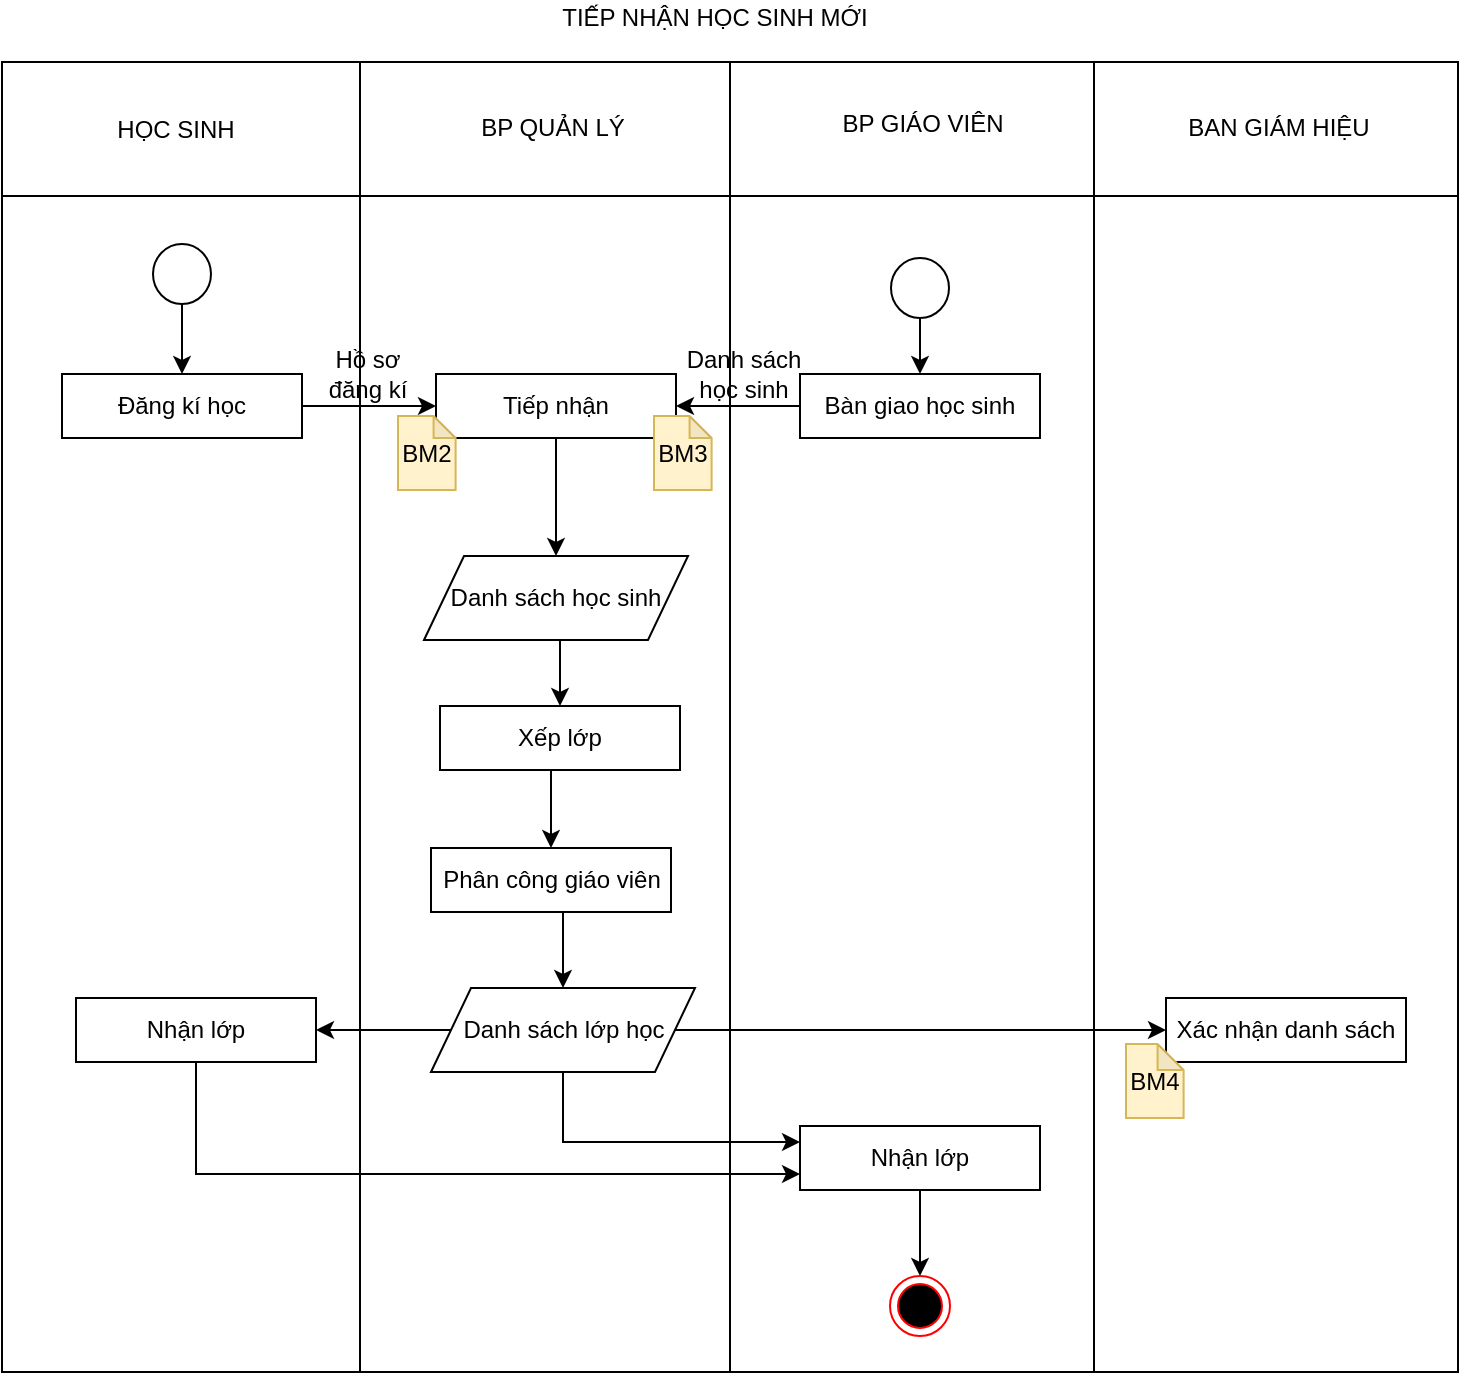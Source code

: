<mxfile version="14.2.9" type="github">
  <diagram id="GM21wBxc2DHTKVHeBlKp" name="Page-1">
    <mxGraphModel dx="1611" dy="913" grid="0" gridSize="10" guides="1" tooltips="1" connect="1" arrows="1" fold="1" page="1" pageScale="1" pageWidth="850" pageHeight="1100" math="0" shadow="0">
      <root>
        <mxCell id="0" />
        <mxCell id="1" parent="0" />
        <mxCell id="e6wqYFJ9L4pIo_LX10lc-1" value="" style="shape=internalStorage;whiteSpace=wrap;html=1;backgroundOutline=1;dx=179;dy=67;" parent="1" vertex="1">
          <mxGeometry x="77" y="66" width="728" height="655" as="geometry" />
        </mxCell>
        <mxCell id="e6wqYFJ9L4pIo_LX10lc-2" value="HỌC SINH" style="text;html=1;strokeColor=none;fillColor=none;align=center;verticalAlign=middle;whiteSpace=wrap;rounded=0;" parent="1" vertex="1">
          <mxGeometry x="126" y="90" width="76" height="20" as="geometry" />
        </mxCell>
        <mxCell id="e6wqYFJ9L4pIo_LX10lc-4" value="BP QUẢN LÝ" style="text;html=1;align=center;verticalAlign=middle;resizable=0;points=[];autosize=1;" parent="1" vertex="1">
          <mxGeometry x="311" y="90" width="81" height="18" as="geometry" />
        </mxCell>
        <mxCell id="e6wqYFJ9L4pIo_LX10lc-6" value="" style="endArrow=none;html=1;entryX=0.5;entryY=0;entryDx=0;entryDy=0;exitX=0.5;exitY=1;exitDx=0;exitDy=0;" parent="1" source="e6wqYFJ9L4pIo_LX10lc-1" target="e6wqYFJ9L4pIo_LX10lc-1" edge="1">
          <mxGeometry width="50" height="50" relative="1" as="geometry">
            <mxPoint x="279" y="500" as="sourcePoint" />
            <mxPoint x="329" y="450" as="targetPoint" />
          </mxGeometry>
        </mxCell>
        <mxCell id="e6wqYFJ9L4pIo_LX10lc-7" value="" style="endArrow=none;html=1;exitX=0.75;exitY=0;exitDx=0;exitDy=0;entryX=0.75;entryY=1;entryDx=0;entryDy=0;" parent="1" source="e6wqYFJ9L4pIo_LX10lc-1" target="e6wqYFJ9L4pIo_LX10lc-1" edge="1">
          <mxGeometry width="50" height="50" relative="1" as="geometry">
            <mxPoint x="279" y="500" as="sourcePoint" />
            <mxPoint x="329" y="450" as="targetPoint" />
          </mxGeometry>
        </mxCell>
        <mxCell id="e6wqYFJ9L4pIo_LX10lc-8" value="BP GIÁO VIÊN" style="text;html=1;align=center;verticalAlign=middle;resizable=0;points=[];autosize=1;" parent="1" vertex="1">
          <mxGeometry x="492" y="88" width="90" height="18" as="geometry" />
        </mxCell>
        <mxCell id="e6wqYFJ9L4pIo_LX10lc-9" value="BAN GIÁM HIỆU" style="text;html=1;align=center;verticalAlign=middle;resizable=0;points=[];autosize=1;" parent="1" vertex="1">
          <mxGeometry x="664" y="90" width="101" height="18" as="geometry" />
        </mxCell>
        <mxCell id="e6wqYFJ9L4pIo_LX10lc-10" value="" style="ellipse;whiteSpace=wrap;html=1;" parent="1" vertex="1">
          <mxGeometry x="152.5" y="157" width="29" height="30" as="geometry" />
        </mxCell>
        <mxCell id="e6wqYFJ9L4pIo_LX10lc-11" value="" style="endArrow=classic;html=1;exitX=0.5;exitY=1;exitDx=0;exitDy=0;entryX=0.5;entryY=0;entryDx=0;entryDy=0;" parent="1" source="e6wqYFJ9L4pIo_LX10lc-10" target="e6wqYFJ9L4pIo_LX10lc-12" edge="1">
          <mxGeometry width="50" height="50" relative="1" as="geometry">
            <mxPoint x="392" y="500" as="sourcePoint" />
            <mxPoint x="442" y="450" as="targetPoint" />
          </mxGeometry>
        </mxCell>
        <mxCell id="rJRlgSTPhRBSyXRxf0p6-7" style="edgeStyle=orthogonalEdgeStyle;rounded=0;orthogonalLoop=1;jettySize=auto;html=1;exitX=1;exitY=0.5;exitDx=0;exitDy=0;entryX=0;entryY=0.5;entryDx=0;entryDy=0;" edge="1" parent="1" source="e6wqYFJ9L4pIo_LX10lc-12" target="e6wqYFJ9L4pIo_LX10lc-14">
          <mxGeometry relative="1" as="geometry" />
        </mxCell>
        <mxCell id="e6wqYFJ9L4pIo_LX10lc-12" value="Đăng kí học" style="rounded=0;whiteSpace=wrap;html=1;" parent="1" vertex="1">
          <mxGeometry x="107" y="222" width="120" height="32" as="geometry" />
        </mxCell>
        <mxCell id="e6wqYFJ9L4pIo_LX10lc-14" value="Tiếp nhận " style="rounded=0;whiteSpace=wrap;html=1;" parent="1" vertex="1">
          <mxGeometry x="294" y="222" width="120" height="32" as="geometry" />
        </mxCell>
        <mxCell id="rJRlgSTPhRBSyXRxf0p6-4" style="edgeStyle=orthogonalEdgeStyle;rounded=0;orthogonalLoop=1;jettySize=auto;html=1;exitX=0;exitY=0.5;exitDx=0;exitDy=0;" edge="1" parent="1" source="rJRlgSTPhRBSyXRxf0p6-1" target="e6wqYFJ9L4pIo_LX10lc-14">
          <mxGeometry relative="1" as="geometry" />
        </mxCell>
        <mxCell id="rJRlgSTPhRBSyXRxf0p6-1" value="Bàn giao học sinh" style="rounded=0;whiteSpace=wrap;html=1;" vertex="1" parent="1">
          <mxGeometry x="476" y="222" width="120" height="32" as="geometry" />
        </mxCell>
        <mxCell id="rJRlgSTPhRBSyXRxf0p6-14" style="edgeStyle=orthogonalEdgeStyle;rounded=0;orthogonalLoop=1;jettySize=auto;html=1;exitX=0.5;exitY=1;exitDx=0;exitDy=0;" edge="1" parent="1" source="rJRlgSTPhRBSyXRxf0p6-2" target="rJRlgSTPhRBSyXRxf0p6-1">
          <mxGeometry relative="1" as="geometry" />
        </mxCell>
        <mxCell id="rJRlgSTPhRBSyXRxf0p6-2" value="" style="ellipse;whiteSpace=wrap;html=1;" vertex="1" parent="1">
          <mxGeometry x="521.5" y="164" width="29" height="30" as="geometry" />
        </mxCell>
        <mxCell id="rJRlgSTPhRBSyXRxf0p6-6" value="Danh sách học sinh" style="text;html=1;strokeColor=none;fillColor=none;align=center;verticalAlign=middle;whiteSpace=wrap;rounded=0;" vertex="1" parent="1">
          <mxGeometry x="414" y="194" width="68" height="56" as="geometry" />
        </mxCell>
        <mxCell id="rJRlgSTPhRBSyXRxf0p6-8" value="" style="endArrow=classic;html=1;exitX=0.5;exitY=1;exitDx=0;exitDy=0;entryX=0.5;entryY=0;entryDx=0;entryDy=0;" edge="1" parent="1" source="e6wqYFJ9L4pIo_LX10lc-14" target="rJRlgSTPhRBSyXRxf0p6-18">
          <mxGeometry width="50" height="50" relative="1" as="geometry">
            <mxPoint x="399" y="423" as="sourcePoint" />
            <mxPoint x="449" y="373" as="targetPoint" />
          </mxGeometry>
        </mxCell>
        <mxCell id="rJRlgSTPhRBSyXRxf0p6-16" style="edgeStyle=orthogonalEdgeStyle;rounded=0;orthogonalLoop=1;jettySize=auto;html=1;exitX=0.5;exitY=1;exitDx=0;exitDy=0;entryX=0.5;entryY=0;entryDx=0;entryDy=0;" edge="1" parent="1" source="rJRlgSTPhRBSyXRxf0p6-9" target="rJRlgSTPhRBSyXRxf0p6-15">
          <mxGeometry relative="1" as="geometry" />
        </mxCell>
        <mxCell id="rJRlgSTPhRBSyXRxf0p6-9" value="Xếp lớp" style="rounded=0;whiteSpace=wrap;html=1;" vertex="1" parent="1">
          <mxGeometry x="296" y="388" width="120" height="32" as="geometry" />
        </mxCell>
        <mxCell id="rJRlgSTPhRBSyXRxf0p6-10" value="Hồ sơ đăng kí" style="text;html=1;strokeColor=none;fillColor=none;align=center;verticalAlign=middle;whiteSpace=wrap;rounded=0;" vertex="1" parent="1">
          <mxGeometry x="230" y="194" width="60" height="56" as="geometry" />
        </mxCell>
        <mxCell id="rJRlgSTPhRBSyXRxf0p6-24" style="edgeStyle=orthogonalEdgeStyle;rounded=0;orthogonalLoop=1;jettySize=auto;html=1;exitX=0.5;exitY=1;exitDx=0;exitDy=0;entryX=0.5;entryY=0;entryDx=0;entryDy=0;" edge="1" parent="1" source="rJRlgSTPhRBSyXRxf0p6-15" target="rJRlgSTPhRBSyXRxf0p6-22">
          <mxGeometry relative="1" as="geometry" />
        </mxCell>
        <mxCell id="rJRlgSTPhRBSyXRxf0p6-15" value="Phân công giáo viên" style="rounded=0;whiteSpace=wrap;html=1;" vertex="1" parent="1">
          <mxGeometry x="291.5" y="459" width="120" height="32" as="geometry" />
        </mxCell>
        <mxCell id="rJRlgSTPhRBSyXRxf0p6-19" style="edgeStyle=orthogonalEdgeStyle;rounded=0;orthogonalLoop=1;jettySize=auto;html=1;exitX=0.5;exitY=1;exitDx=0;exitDy=0;entryX=0.5;entryY=0;entryDx=0;entryDy=0;" edge="1" parent="1" source="rJRlgSTPhRBSyXRxf0p6-18" target="rJRlgSTPhRBSyXRxf0p6-9">
          <mxGeometry relative="1" as="geometry" />
        </mxCell>
        <mxCell id="rJRlgSTPhRBSyXRxf0p6-18" value="Danh sách học sinh" style="shape=parallelogram;perimeter=parallelogramPerimeter;whiteSpace=wrap;html=1;fixedSize=1;" vertex="1" parent="1">
          <mxGeometry x="288" y="313" width="132" height="42" as="geometry" />
        </mxCell>
        <mxCell id="rJRlgSTPhRBSyXRxf0p6-20" value="Xác nhận danh sách" style="rounded=0;whiteSpace=wrap;html=1;" vertex="1" parent="1">
          <mxGeometry x="659" y="534" width="120" height="32" as="geometry" />
        </mxCell>
        <mxCell id="rJRlgSTPhRBSyXRxf0p6-25" style="edgeStyle=orthogonalEdgeStyle;rounded=0;orthogonalLoop=1;jettySize=auto;html=1;exitX=0;exitY=0.5;exitDx=0;exitDy=0;entryX=1;entryY=0.5;entryDx=0;entryDy=0;" edge="1" parent="1" source="rJRlgSTPhRBSyXRxf0p6-22" target="rJRlgSTPhRBSyXRxf0p6-23">
          <mxGeometry relative="1" as="geometry" />
        </mxCell>
        <mxCell id="rJRlgSTPhRBSyXRxf0p6-27" style="edgeStyle=orthogonalEdgeStyle;rounded=0;orthogonalLoop=1;jettySize=auto;html=1;exitX=1;exitY=0.5;exitDx=0;exitDy=0;entryX=0;entryY=0.5;entryDx=0;entryDy=0;" edge="1" parent="1" source="rJRlgSTPhRBSyXRxf0p6-22" target="rJRlgSTPhRBSyXRxf0p6-20">
          <mxGeometry relative="1" as="geometry" />
        </mxCell>
        <mxCell id="rJRlgSTPhRBSyXRxf0p6-32" style="edgeStyle=orthogonalEdgeStyle;rounded=0;orthogonalLoop=1;jettySize=auto;html=1;exitX=0.5;exitY=1;exitDx=0;exitDy=0;entryX=0;entryY=0.25;entryDx=0;entryDy=0;" edge="1" parent="1" source="rJRlgSTPhRBSyXRxf0p6-22" target="rJRlgSTPhRBSyXRxf0p6-26">
          <mxGeometry relative="1" as="geometry" />
        </mxCell>
        <mxCell id="rJRlgSTPhRBSyXRxf0p6-22" value="Danh sách lớp học" style="shape=parallelogram;perimeter=parallelogramPerimeter;whiteSpace=wrap;html=1;fixedSize=1;" vertex="1" parent="1">
          <mxGeometry x="291.5" y="529" width="132" height="42" as="geometry" />
        </mxCell>
        <mxCell id="rJRlgSTPhRBSyXRxf0p6-33" style="edgeStyle=orthogonalEdgeStyle;rounded=0;orthogonalLoop=1;jettySize=auto;html=1;exitX=0.5;exitY=1;exitDx=0;exitDy=0;entryX=0;entryY=0.75;entryDx=0;entryDy=0;" edge="1" parent="1" source="rJRlgSTPhRBSyXRxf0p6-23" target="rJRlgSTPhRBSyXRxf0p6-26">
          <mxGeometry relative="1" as="geometry" />
        </mxCell>
        <mxCell id="rJRlgSTPhRBSyXRxf0p6-23" value="Nhận lớp" style="rounded=0;whiteSpace=wrap;html=1;" vertex="1" parent="1">
          <mxGeometry x="114" y="534" width="120" height="32" as="geometry" />
        </mxCell>
        <mxCell id="rJRlgSTPhRBSyXRxf0p6-56" style="edgeStyle=orthogonalEdgeStyle;rounded=0;orthogonalLoop=1;jettySize=auto;html=1;exitX=0.5;exitY=1;exitDx=0;exitDy=0;entryX=0.5;entryY=0;entryDx=0;entryDy=0;" edge="1" parent="1" source="rJRlgSTPhRBSyXRxf0p6-26" target="rJRlgSTPhRBSyXRxf0p6-55">
          <mxGeometry relative="1" as="geometry" />
        </mxCell>
        <mxCell id="rJRlgSTPhRBSyXRxf0p6-26" value="Nhận lớp" style="rounded=0;whiteSpace=wrap;html=1;" vertex="1" parent="1">
          <mxGeometry x="476" y="598" width="120" height="32" as="geometry" />
        </mxCell>
        <mxCell id="rJRlgSTPhRBSyXRxf0p6-29" value="BM3" style="shape=note;whiteSpace=wrap;html=1;backgroundOutline=1;darkOpacity=0.05;size=11;fillColor=#fff2cc;strokeColor=#d6b656;" vertex="1" parent="1">
          <mxGeometry x="403" y="243" width="28.8" height="37" as="geometry" />
        </mxCell>
        <mxCell id="rJRlgSTPhRBSyXRxf0p6-31" value="BM2" style="shape=note;whiteSpace=wrap;html=1;backgroundOutline=1;darkOpacity=0.05;size=11;fillColor=#fff2cc;strokeColor=#d6b656;" vertex="1" parent="1">
          <mxGeometry x="275" y="243" width="28.8" height="37" as="geometry" />
        </mxCell>
        <mxCell id="rJRlgSTPhRBSyXRxf0p6-55" value="" style="ellipse;html=1;shape=endState;fillColor=#000000;strokeColor=#ff0000;" vertex="1" parent="1">
          <mxGeometry x="521" y="673" width="30" height="30" as="geometry" />
        </mxCell>
        <mxCell id="rJRlgSTPhRBSyXRxf0p6-57" value="TIẾP NHẬN HỌC SINH MỚI" style="text;html=1;align=center;verticalAlign=middle;resizable=0;points=[];autosize=1;" vertex="1" parent="1">
          <mxGeometry x="351" y="35" width="164" height="18" as="geometry" />
        </mxCell>
        <mxCell id="rJRlgSTPhRBSyXRxf0p6-58" value="BM4" style="shape=note;whiteSpace=wrap;html=1;backgroundOutline=1;darkOpacity=0.05;size=13;fillColor=#fff2cc;strokeColor=#d6b656;" vertex="1" parent="1">
          <mxGeometry x="639" y="557" width="28.8" height="37" as="geometry" />
        </mxCell>
      </root>
    </mxGraphModel>
  </diagram>
</mxfile>
